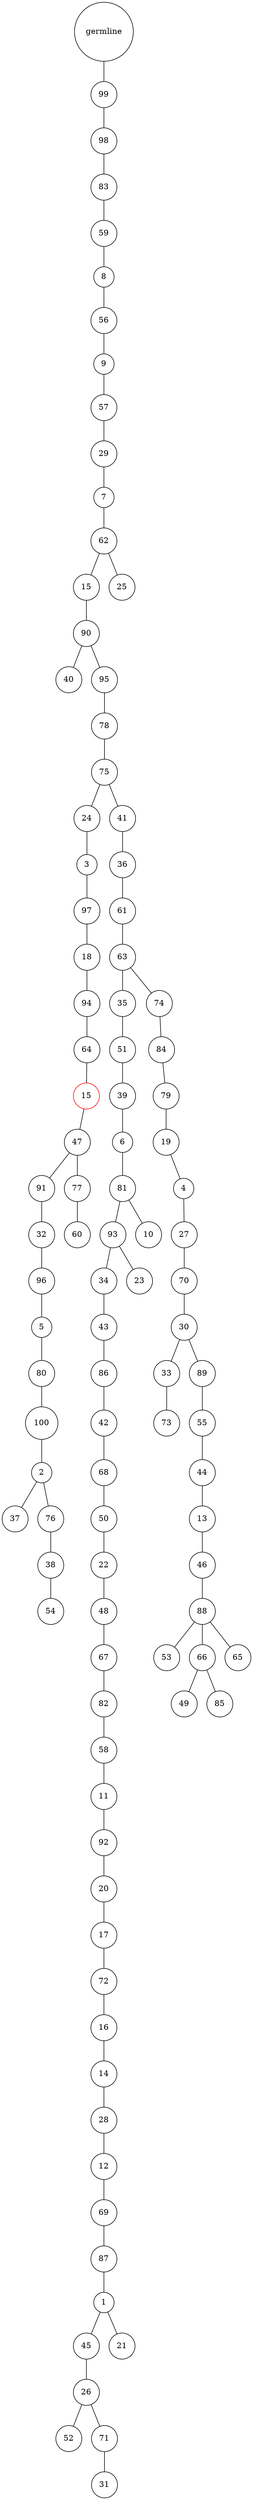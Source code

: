 graph {
	rankdir=UD;
	splines=line;
	node [shape=circle]
	"0x7f0d501e92b0" [label="germline"];
	"0x7f0d501e92e0" [label="99"];
	"0x7f0d501e92b0" -- "0x7f0d501e92e0" ;
	"0x7f0d501e9310" [label="98"];
	"0x7f0d501e92e0" -- "0x7f0d501e9310" ;
	"0x7f0d501e9340" [label="83"];
	"0x7f0d501e9310" -- "0x7f0d501e9340" ;
	"0x7f0d501e9370" [label="59"];
	"0x7f0d501e9340" -- "0x7f0d501e9370" ;
	"0x7f0d501e93a0" [label="8"];
	"0x7f0d501e9370" -- "0x7f0d501e93a0" ;
	"0x7f0d501e93d0" [label="56"];
	"0x7f0d501e93a0" -- "0x7f0d501e93d0" ;
	"0x7f0d501e9400" [label="9"];
	"0x7f0d501e93d0" -- "0x7f0d501e9400" ;
	"0x7f0d501e9430" [label="57"];
	"0x7f0d501e9400" -- "0x7f0d501e9430" ;
	"0x7f0d501e9460" [label="29"];
	"0x7f0d501e9430" -- "0x7f0d501e9460" ;
	"0x7f0d501e9490" [label="7"];
	"0x7f0d501e9460" -- "0x7f0d501e9490" ;
	"0x7f0d501e94c0" [label="62"];
	"0x7f0d501e9490" -- "0x7f0d501e94c0" ;
	"0x7f0d501e94f0" [label="15"];
	"0x7f0d501e94c0" -- "0x7f0d501e94f0" ;
	"0x7f0d501e9520" [label="90"];
	"0x7f0d501e94f0" -- "0x7f0d501e9520" ;
	"0x7f0d501e9550" [label="40"];
	"0x7f0d501e9520" -- "0x7f0d501e9550" ;
	"0x7f0d501e9580" [label="95"];
	"0x7f0d501e9520" -- "0x7f0d501e9580" ;
	"0x7f0d501e95b0" [label="78"];
	"0x7f0d501e9580" -- "0x7f0d501e95b0" ;
	"0x7f0d501e95e0" [label="75"];
	"0x7f0d501e95b0" -- "0x7f0d501e95e0" ;
	"0x7f0d501e9610" [label="24"];
	"0x7f0d501e95e0" -- "0x7f0d501e9610" ;
	"0x7f0d501e9640" [label="3"];
	"0x7f0d501e9610" -- "0x7f0d501e9640" ;
	"0x7f0d501e9670" [label="97"];
	"0x7f0d501e9640" -- "0x7f0d501e9670" ;
	"0x7f0d501e96a0" [label="18"];
	"0x7f0d501e9670" -- "0x7f0d501e96a0" ;
	"0x7f0d501e96d0" [label="94"];
	"0x7f0d501e96a0" -- "0x7f0d501e96d0" ;
	"0x7f0d501e9700" [label="64"];
	"0x7f0d501e96d0" -- "0x7f0d501e9700" ;
	"0x7f0d501e9730" [label="15",color="red"];
	"0x7f0d501e9700" -- "0x7f0d501e9730" ;
	"0x7f0d501e9760" [label="47"];
	"0x7f0d501e9730" -- "0x7f0d501e9760" ;
	"0x7f0d501e9790" [label="91"];
	"0x7f0d501e9760" -- "0x7f0d501e9790" ;
	"0x7f0d501e97c0" [label="32"];
	"0x7f0d501e9790" -- "0x7f0d501e97c0" ;
	"0x7f0d501e97f0" [label="96"];
	"0x7f0d501e97c0" -- "0x7f0d501e97f0" ;
	"0x7f0d501e9820" [label="5"];
	"0x7f0d501e97f0" -- "0x7f0d501e9820" ;
	"0x7f0d501e9850" [label="80"];
	"0x7f0d501e9820" -- "0x7f0d501e9850" ;
	"0x7f0d501e9880" [label="100"];
	"0x7f0d501e9850" -- "0x7f0d501e9880" ;
	"0x7f0d501e98b0" [label="2"];
	"0x7f0d501e9880" -- "0x7f0d501e98b0" ;
	"0x7f0d501e98e0" [label="37"];
	"0x7f0d501e98b0" -- "0x7f0d501e98e0" ;
	"0x7f0d501e9910" [label="76"];
	"0x7f0d501e98b0" -- "0x7f0d501e9910" ;
	"0x7f0d501e9940" [label="38"];
	"0x7f0d501e9910" -- "0x7f0d501e9940" ;
	"0x7f0d501e9970" [label="54"];
	"0x7f0d501e9940" -- "0x7f0d501e9970" ;
	"0x7f0d501e99a0" [label="77"];
	"0x7f0d501e9760" -- "0x7f0d501e99a0" ;
	"0x7f0d501e99d0" [label="60"];
	"0x7f0d501e99a0" -- "0x7f0d501e99d0" ;
	"0x7f0d501e9a00" [label="41"];
	"0x7f0d501e95e0" -- "0x7f0d501e9a00" ;
	"0x7f0d501e9a30" [label="36"];
	"0x7f0d501e9a00" -- "0x7f0d501e9a30" ;
	"0x7f0d501e9a60" [label="61"];
	"0x7f0d501e9a30" -- "0x7f0d501e9a60" ;
	"0x7f0d501e9a90" [label="63"];
	"0x7f0d501e9a60" -- "0x7f0d501e9a90" ;
	"0x7f0d501e9ac0" [label="35"];
	"0x7f0d501e9a90" -- "0x7f0d501e9ac0" ;
	"0x7f0d501e9af0" [label="51"];
	"0x7f0d501e9ac0" -- "0x7f0d501e9af0" ;
	"0x7f0d501e9b20" [label="39"];
	"0x7f0d501e9af0" -- "0x7f0d501e9b20" ;
	"0x7f0d501e9b50" [label="6"];
	"0x7f0d501e9b20" -- "0x7f0d501e9b50" ;
	"0x7f0d501e9b80" [label="81"];
	"0x7f0d501e9b50" -- "0x7f0d501e9b80" ;
	"0x7f0d501e9bb0" [label="93"];
	"0x7f0d501e9b80" -- "0x7f0d501e9bb0" ;
	"0x7f0d501e9be0" [label="34"];
	"0x7f0d501e9bb0" -- "0x7f0d501e9be0" ;
	"0x7f0d501e9c10" [label="43"];
	"0x7f0d501e9be0" -- "0x7f0d501e9c10" ;
	"0x7f0d501e9c40" [label="86"];
	"0x7f0d501e9c10" -- "0x7f0d501e9c40" ;
	"0x7f0d501e9c70" [label="42"];
	"0x7f0d501e9c40" -- "0x7f0d501e9c70" ;
	"0x7f0d501e9ca0" [label="68"];
	"0x7f0d501e9c70" -- "0x7f0d501e9ca0" ;
	"0x7f0d501e9cd0" [label="50"];
	"0x7f0d501e9ca0" -- "0x7f0d501e9cd0" ;
	"0x7f0d501e9d00" [label="22"];
	"0x7f0d501e9cd0" -- "0x7f0d501e9d00" ;
	"0x7f0d501e9d30" [label="48"];
	"0x7f0d501e9d00" -- "0x7f0d501e9d30" ;
	"0x7f0d501e9d60" [label="67"];
	"0x7f0d501e9d30" -- "0x7f0d501e9d60" ;
	"0x7f0d501e9d90" [label="82"];
	"0x7f0d501e9d60" -- "0x7f0d501e9d90" ;
	"0x7f0d501e9dc0" [label="58"];
	"0x7f0d501e9d90" -- "0x7f0d501e9dc0" ;
	"0x7f0d501e9df0" [label="11"];
	"0x7f0d501e9dc0" -- "0x7f0d501e9df0" ;
	"0x7f0d501e9e20" [label="92"];
	"0x7f0d501e9df0" -- "0x7f0d501e9e20" ;
	"0x7f0d501e9e50" [label="20"];
	"0x7f0d501e9e20" -- "0x7f0d501e9e50" ;
	"0x7f0d501e9e80" [label="17"];
	"0x7f0d501e9e50" -- "0x7f0d501e9e80" ;
	"0x7f0d501e9eb0" [label="72"];
	"0x7f0d501e9e80" -- "0x7f0d501e9eb0" ;
	"0x7f0d501e9ee0" [label="16"];
	"0x7f0d501e9eb0" -- "0x7f0d501e9ee0" ;
	"0x7f0d501e9f10" [label="14"];
	"0x7f0d501e9ee0" -- "0x7f0d501e9f10" ;
	"0x7f0d501e9f40" [label="28"];
	"0x7f0d501e9f10" -- "0x7f0d501e9f40" ;
	"0x7f0d501e9f70" [label="12"];
	"0x7f0d501e9f40" -- "0x7f0d501e9f70" ;
	"0x7f0d501e9fa0" [label="69"];
	"0x7f0d501e9f70" -- "0x7f0d501e9fa0" ;
	"0x7f0d501e9fd0" [label="87"];
	"0x7f0d501e9fa0" -- "0x7f0d501e9fd0" ;
	"0x7f0d501ec040" [label="1"];
	"0x7f0d501e9fd0" -- "0x7f0d501ec040" ;
	"0x7f0d501ec070" [label="45"];
	"0x7f0d501ec040" -- "0x7f0d501ec070" ;
	"0x7f0d501ec0a0" [label="26"];
	"0x7f0d501ec070" -- "0x7f0d501ec0a0" ;
	"0x7f0d501ec0d0" [label="52"];
	"0x7f0d501ec0a0" -- "0x7f0d501ec0d0" ;
	"0x7f0d501ec100" [label="71"];
	"0x7f0d501ec0a0" -- "0x7f0d501ec100" ;
	"0x7f0d501ec130" [label="31"];
	"0x7f0d501ec100" -- "0x7f0d501ec130" ;
	"0x7f0d501ec160" [label="21"];
	"0x7f0d501ec040" -- "0x7f0d501ec160" ;
	"0x7f0d501ec190" [label="23"];
	"0x7f0d501e9bb0" -- "0x7f0d501ec190" ;
	"0x7f0d501ec1c0" [label="10"];
	"0x7f0d501e9b80" -- "0x7f0d501ec1c0" ;
	"0x7f0d501ec1f0" [label="74"];
	"0x7f0d501e9a90" -- "0x7f0d501ec1f0" ;
	"0x7f0d501ec220" [label="84"];
	"0x7f0d501ec1f0" -- "0x7f0d501ec220" ;
	"0x7f0d501ec250" [label="79"];
	"0x7f0d501ec220" -- "0x7f0d501ec250" ;
	"0x7f0d501ec280" [label="19"];
	"0x7f0d501ec250" -- "0x7f0d501ec280" ;
	"0x7f0d501ec2b0" [label="4"];
	"0x7f0d501ec280" -- "0x7f0d501ec2b0" ;
	"0x7f0d501ec2e0" [label="27"];
	"0x7f0d501ec2b0" -- "0x7f0d501ec2e0" ;
	"0x7f0d501ec310" [label="70"];
	"0x7f0d501ec2e0" -- "0x7f0d501ec310" ;
	"0x7f0d501ec340" [label="30"];
	"0x7f0d501ec310" -- "0x7f0d501ec340" ;
	"0x7f0d501ec370" [label="33"];
	"0x7f0d501ec340" -- "0x7f0d501ec370" ;
	"0x7f0d501ec3a0" [label="73"];
	"0x7f0d501ec370" -- "0x7f0d501ec3a0" ;
	"0x7f0d501ec3d0" [label="89"];
	"0x7f0d501ec340" -- "0x7f0d501ec3d0" ;
	"0x7f0d501ec400" [label="55"];
	"0x7f0d501ec3d0" -- "0x7f0d501ec400" ;
	"0x7f0d501ec430" [label="44"];
	"0x7f0d501ec400" -- "0x7f0d501ec430" ;
	"0x7f0d501ec460" [label="13"];
	"0x7f0d501ec430" -- "0x7f0d501ec460" ;
	"0x7f0d501ec490" [label="46"];
	"0x7f0d501ec460" -- "0x7f0d501ec490" ;
	"0x7f0d501ec4c0" [label="88"];
	"0x7f0d501ec490" -- "0x7f0d501ec4c0" ;
	"0x7f0d501ec4f0" [label="53"];
	"0x7f0d501ec4c0" -- "0x7f0d501ec4f0" ;
	"0x7f0d501ec520" [label="66"];
	"0x7f0d501ec4c0" -- "0x7f0d501ec520" ;
	"0x7f0d501ec550" [label="49"];
	"0x7f0d501ec520" -- "0x7f0d501ec550" ;
	"0x7f0d501ec580" [label="85"];
	"0x7f0d501ec520" -- "0x7f0d501ec580" ;
	"0x7f0d501ec5b0" [label="65"];
	"0x7f0d501ec4c0" -- "0x7f0d501ec5b0" ;
	"0x7f0d501ec5e0" [label="25"];
	"0x7f0d501e94c0" -- "0x7f0d501ec5e0" ;
}
